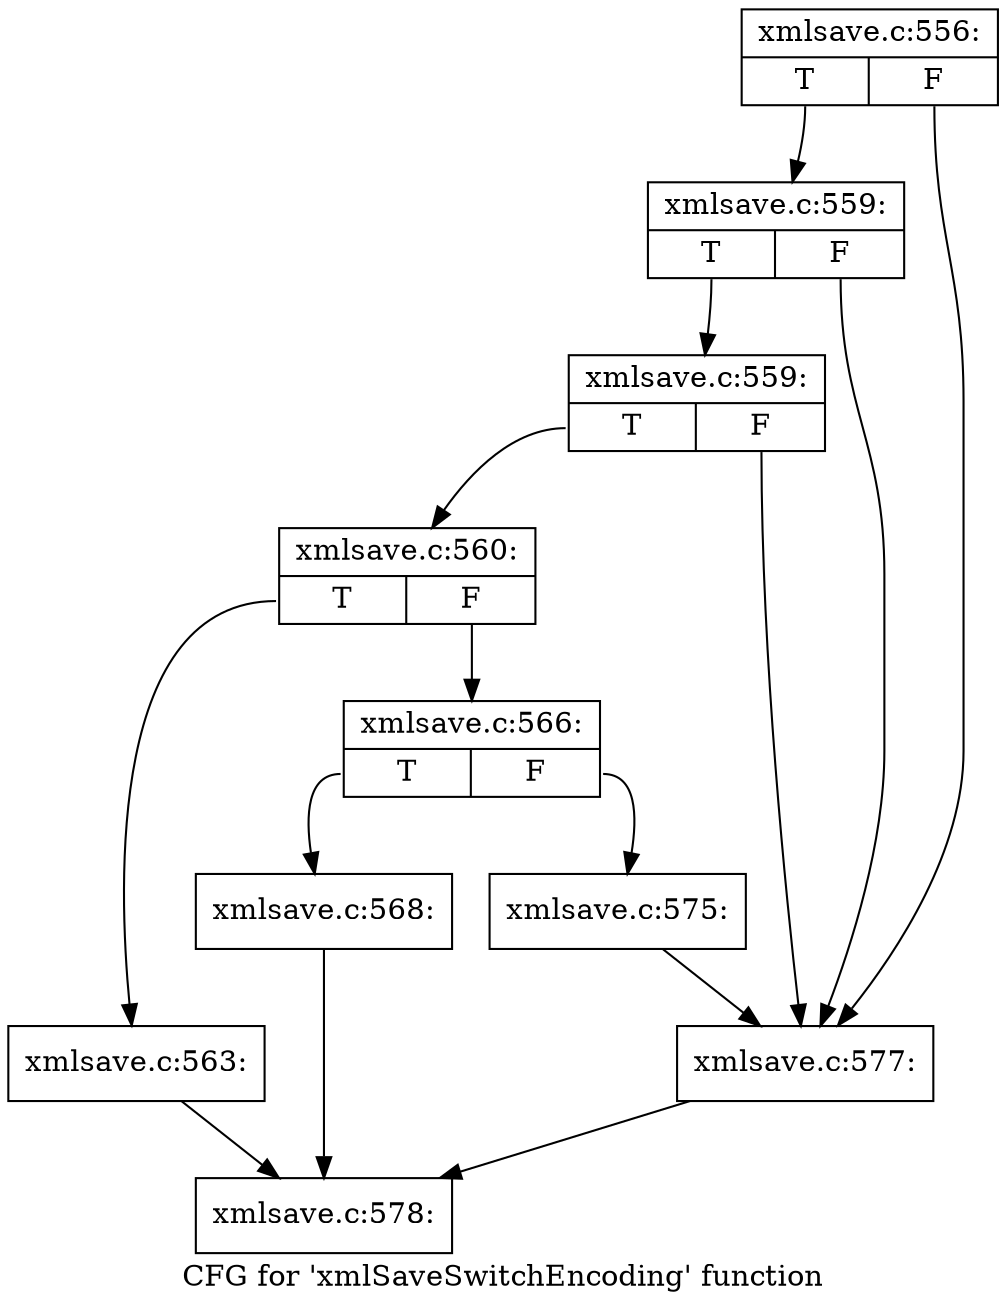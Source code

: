 digraph "CFG for 'xmlSaveSwitchEncoding' function" {
	label="CFG for 'xmlSaveSwitchEncoding' function";

	Node0x57c8100 [shape=record,label="{xmlsave.c:556:|{<s0>T|<s1>F}}"];
	Node0x57c8100:s0 -> Node0x577b090;
	Node0x57c8100:s1 -> Node0x577afc0;
	Node0x577b090 [shape=record,label="{xmlsave.c:559:|{<s0>T|<s1>F}}"];
	Node0x577b090:s0 -> Node0x577b010;
	Node0x577b090:s1 -> Node0x577afc0;
	Node0x577b010 [shape=record,label="{xmlsave.c:559:|{<s0>T|<s1>F}}"];
	Node0x577b010:s0 -> Node0x577af70;
	Node0x577b010:s1 -> Node0x577afc0;
	Node0x577af70 [shape=record,label="{xmlsave.c:560:|{<s0>T|<s1>F}}"];
	Node0x577af70:s0 -> Node0x577bdd0;
	Node0x577af70:s1 -> Node0x577be20;
	Node0x577bdd0 [shape=record,label="{xmlsave.c:563:}"];
	Node0x577bdd0 -> Node0x5779940;
	Node0x577be20 [shape=record,label="{xmlsave.c:566:|{<s0>T|<s1>F}}"];
	Node0x577be20:s0 -> Node0x577cf40;
	Node0x577be20:s1 -> Node0x577d270;
	Node0x577cf40 [shape=record,label="{xmlsave.c:568:}"];
	Node0x577cf40 -> Node0x5779940;
	Node0x577d270 [shape=record,label="{xmlsave.c:575:}"];
	Node0x577d270 -> Node0x577afc0;
	Node0x577afc0 [shape=record,label="{xmlsave.c:577:}"];
	Node0x577afc0 -> Node0x5779940;
	Node0x5779940 [shape=record,label="{xmlsave.c:578:}"];
}
